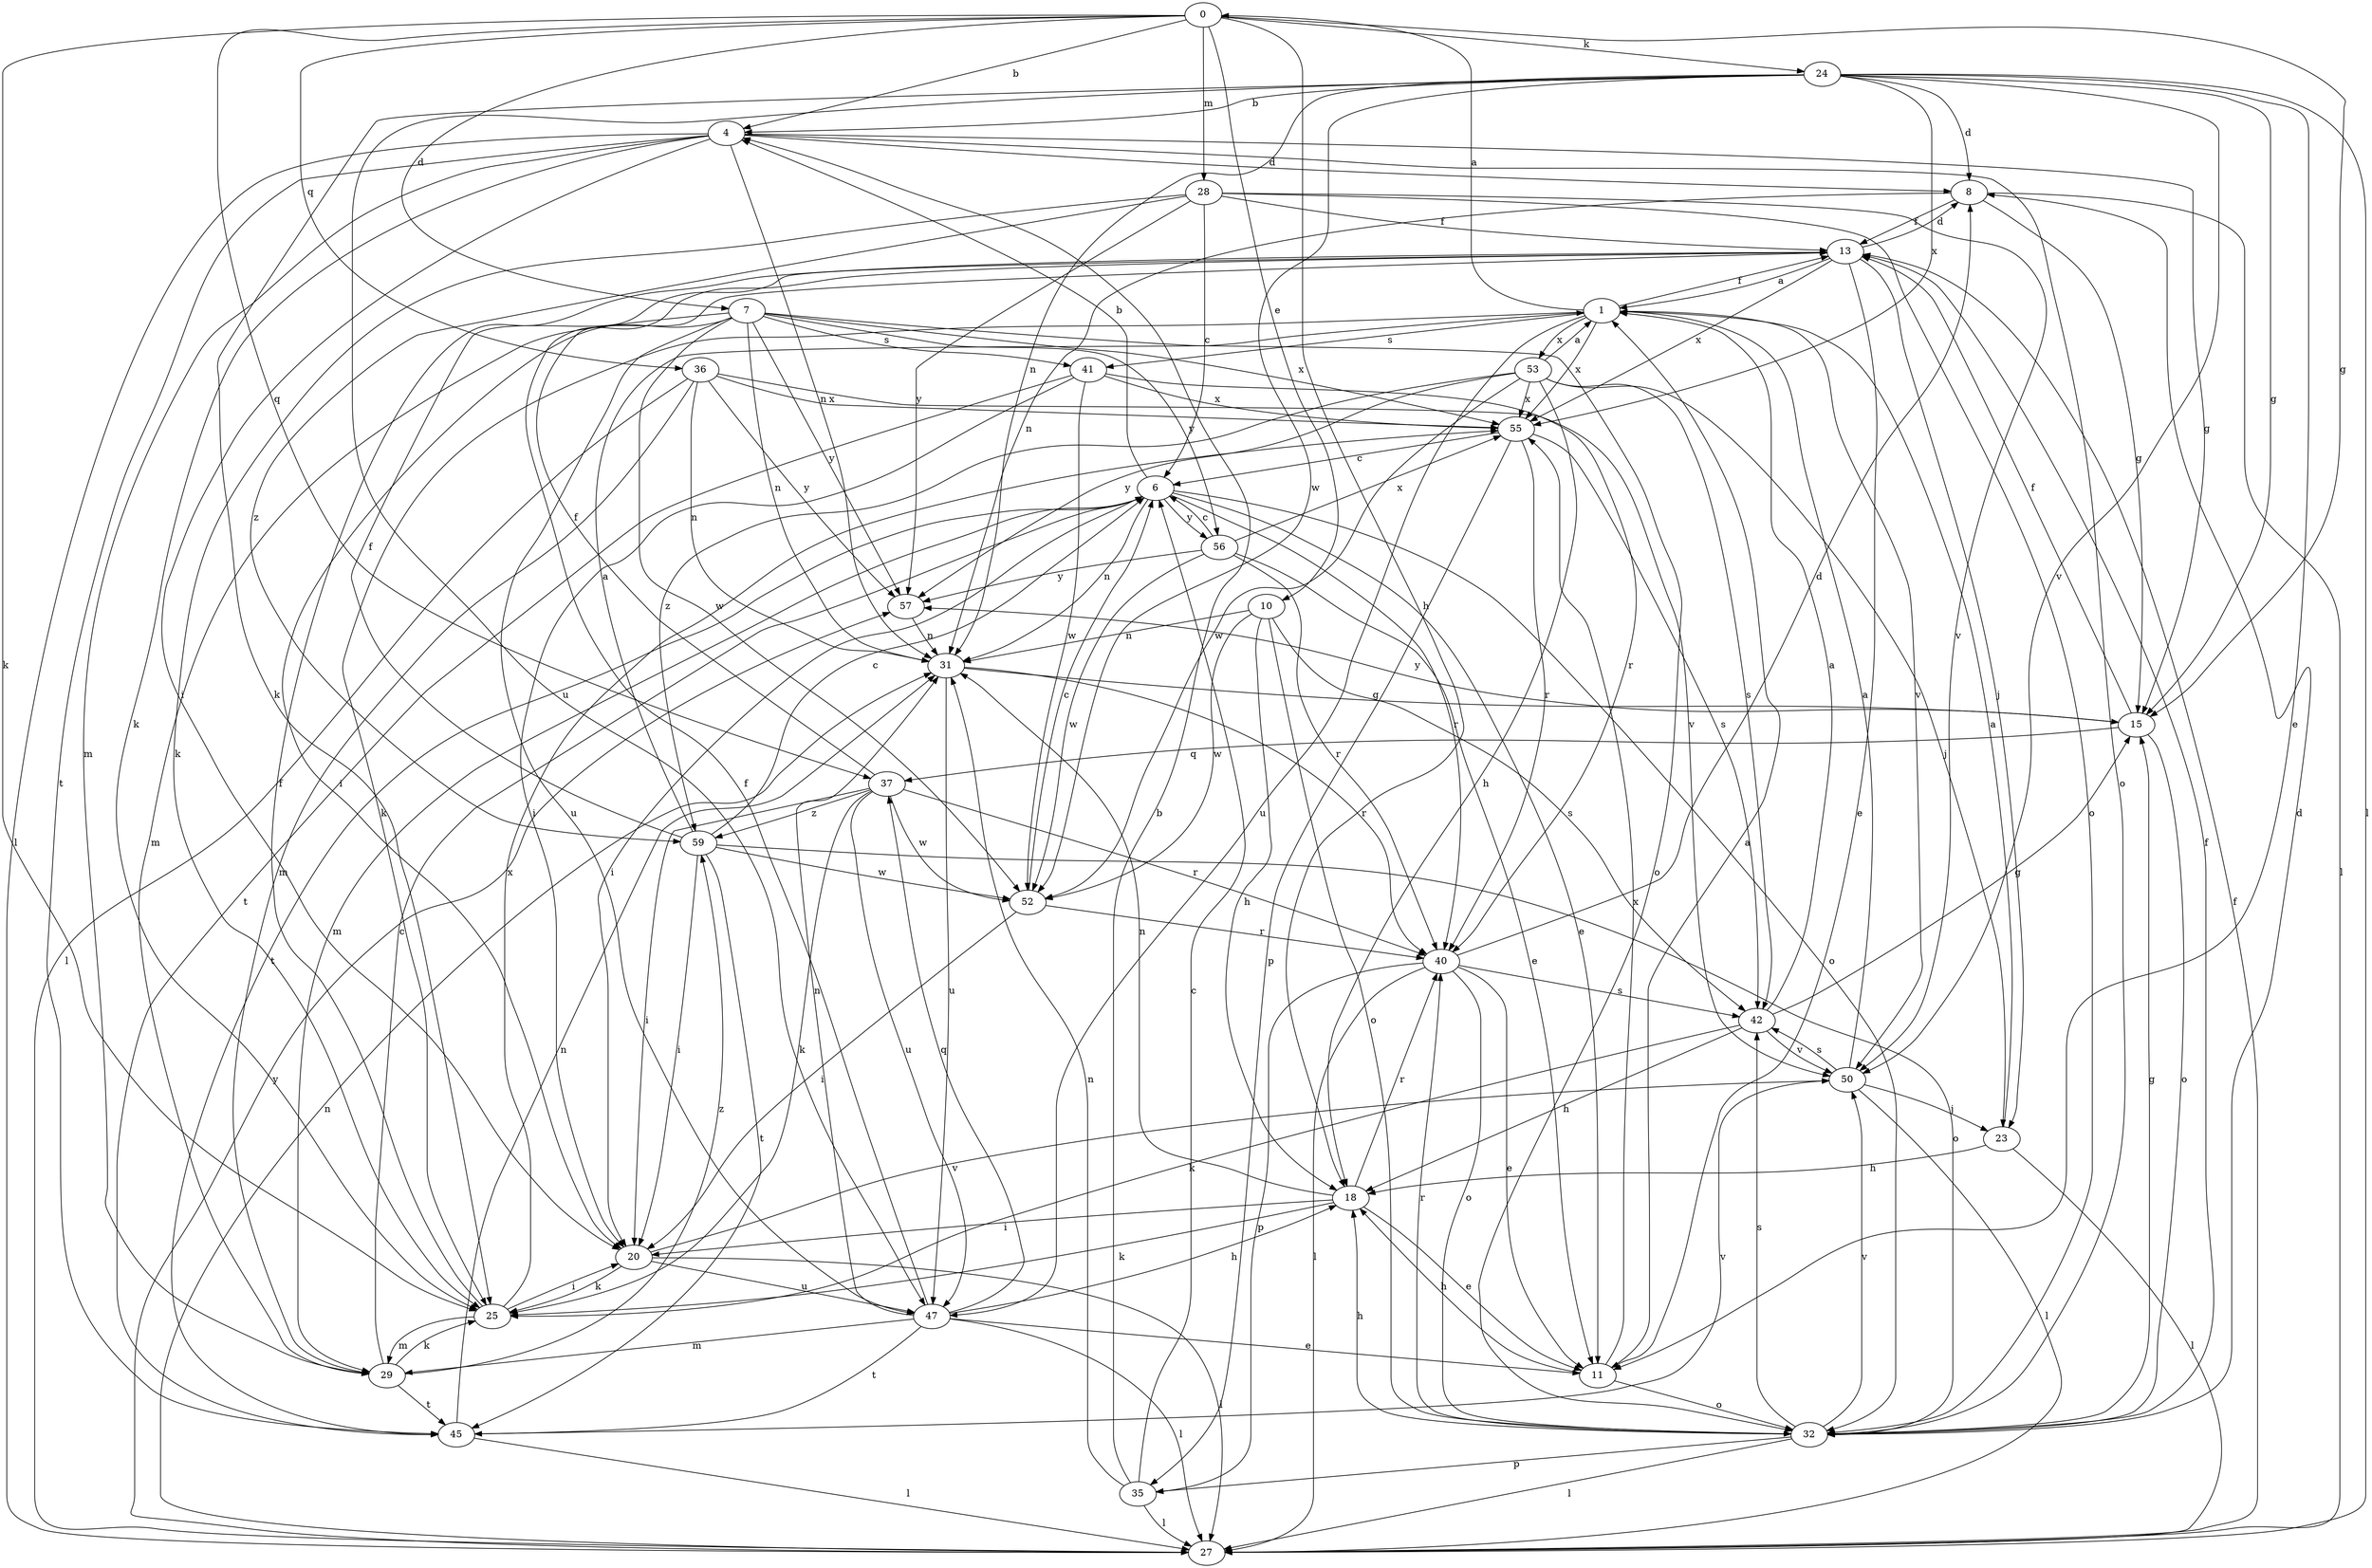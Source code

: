 strict digraph  {
0;
1;
4;
6;
7;
8;
10;
11;
13;
15;
18;
20;
23;
24;
25;
27;
28;
29;
31;
32;
35;
36;
37;
40;
41;
42;
45;
47;
50;
52;
53;
55;
56;
57;
59;
0 -> 4  [label=b];
0 -> 7  [label=d];
0 -> 10  [label=e];
0 -> 15  [label=g];
0 -> 18  [label=h];
0 -> 24  [label=k];
0 -> 25  [label=k];
0 -> 28  [label=m];
0 -> 36  [label=q];
0 -> 37  [label=q];
1 -> 0  [label=a];
1 -> 13  [label=f];
1 -> 25  [label=k];
1 -> 41  [label=s];
1 -> 47  [label=u];
1 -> 50  [label=v];
1 -> 53  [label=x];
1 -> 55  [label=x];
4 -> 8  [label=d];
4 -> 15  [label=g];
4 -> 20  [label=i];
4 -> 25  [label=k];
4 -> 27  [label=l];
4 -> 29  [label=m];
4 -> 31  [label=n];
4 -> 32  [label=o];
4 -> 45  [label=t];
6 -> 4  [label=b];
6 -> 11  [label=e];
6 -> 20  [label=i];
6 -> 29  [label=m];
6 -> 31  [label=n];
6 -> 32  [label=o];
6 -> 40  [label=r];
6 -> 45  [label=t];
6 -> 56  [label=y];
7 -> 20  [label=i];
7 -> 29  [label=m];
7 -> 31  [label=n];
7 -> 32  [label=o];
7 -> 41  [label=s];
7 -> 47  [label=u];
7 -> 52  [label=w];
7 -> 55  [label=x];
7 -> 56  [label=y];
7 -> 57  [label=y];
8 -> 13  [label=f];
8 -> 15  [label=g];
8 -> 27  [label=l];
8 -> 31  [label=n];
10 -> 18  [label=h];
10 -> 31  [label=n];
10 -> 32  [label=o];
10 -> 42  [label=s];
10 -> 52  [label=w];
11 -> 1  [label=a];
11 -> 18  [label=h];
11 -> 32  [label=o];
11 -> 55  [label=x];
13 -> 1  [label=a];
13 -> 8  [label=d];
13 -> 11  [label=e];
13 -> 23  [label=j];
13 -> 55  [label=x];
15 -> 13  [label=f];
15 -> 32  [label=o];
15 -> 37  [label=q];
15 -> 57  [label=y];
18 -> 11  [label=e];
18 -> 20  [label=i];
18 -> 25  [label=k];
18 -> 31  [label=n];
18 -> 40  [label=r];
20 -> 25  [label=k];
20 -> 27  [label=l];
20 -> 47  [label=u];
20 -> 50  [label=v];
23 -> 1  [label=a];
23 -> 18  [label=h];
23 -> 27  [label=l];
24 -> 4  [label=b];
24 -> 8  [label=d];
24 -> 11  [label=e];
24 -> 15  [label=g];
24 -> 25  [label=k];
24 -> 27  [label=l];
24 -> 31  [label=n];
24 -> 47  [label=u];
24 -> 50  [label=v];
24 -> 52  [label=w];
24 -> 55  [label=x];
25 -> 13  [label=f];
25 -> 20  [label=i];
25 -> 29  [label=m];
25 -> 55  [label=x];
27 -> 13  [label=f];
27 -> 31  [label=n];
27 -> 57  [label=y];
28 -> 6  [label=c];
28 -> 13  [label=f];
28 -> 25  [label=k];
28 -> 32  [label=o];
28 -> 50  [label=v];
28 -> 57  [label=y];
28 -> 59  [label=z];
29 -> 6  [label=c];
29 -> 25  [label=k];
29 -> 45  [label=t];
29 -> 59  [label=z];
31 -> 15  [label=g];
31 -> 40  [label=r];
31 -> 47  [label=u];
32 -> 8  [label=d];
32 -> 13  [label=f];
32 -> 15  [label=g];
32 -> 18  [label=h];
32 -> 27  [label=l];
32 -> 35  [label=p];
32 -> 40  [label=r];
32 -> 42  [label=s];
32 -> 50  [label=v];
35 -> 4  [label=b];
35 -> 6  [label=c];
35 -> 27  [label=l];
35 -> 31  [label=n];
36 -> 27  [label=l];
36 -> 29  [label=m];
36 -> 31  [label=n];
36 -> 50  [label=v];
36 -> 55  [label=x];
36 -> 57  [label=y];
37 -> 13  [label=f];
37 -> 20  [label=i];
37 -> 25  [label=k];
37 -> 40  [label=r];
37 -> 47  [label=u];
37 -> 52  [label=w];
37 -> 59  [label=z];
40 -> 8  [label=d];
40 -> 11  [label=e];
40 -> 27  [label=l];
40 -> 32  [label=o];
40 -> 35  [label=p];
40 -> 42  [label=s];
41 -> 20  [label=i];
41 -> 40  [label=r];
41 -> 45  [label=t];
41 -> 52  [label=w];
41 -> 55  [label=x];
42 -> 1  [label=a];
42 -> 15  [label=g];
42 -> 18  [label=h];
42 -> 25  [label=k];
42 -> 50  [label=v];
45 -> 27  [label=l];
45 -> 31  [label=n];
45 -> 50  [label=v];
47 -> 11  [label=e];
47 -> 13  [label=f];
47 -> 18  [label=h];
47 -> 27  [label=l];
47 -> 29  [label=m];
47 -> 31  [label=n];
47 -> 37  [label=q];
47 -> 45  [label=t];
50 -> 1  [label=a];
50 -> 23  [label=j];
50 -> 27  [label=l];
50 -> 42  [label=s];
52 -> 6  [label=c];
52 -> 20  [label=i];
52 -> 40  [label=r];
53 -> 1  [label=a];
53 -> 18  [label=h];
53 -> 23  [label=j];
53 -> 42  [label=s];
53 -> 52  [label=w];
53 -> 55  [label=x];
53 -> 57  [label=y];
53 -> 59  [label=z];
55 -> 6  [label=c];
55 -> 35  [label=p];
55 -> 40  [label=r];
55 -> 42  [label=s];
56 -> 6  [label=c];
56 -> 11  [label=e];
56 -> 40  [label=r];
56 -> 52  [label=w];
56 -> 55  [label=x];
56 -> 57  [label=y];
57 -> 31  [label=n];
59 -> 1  [label=a];
59 -> 6  [label=c];
59 -> 13  [label=f];
59 -> 20  [label=i];
59 -> 32  [label=o];
59 -> 45  [label=t];
59 -> 52  [label=w];
}
